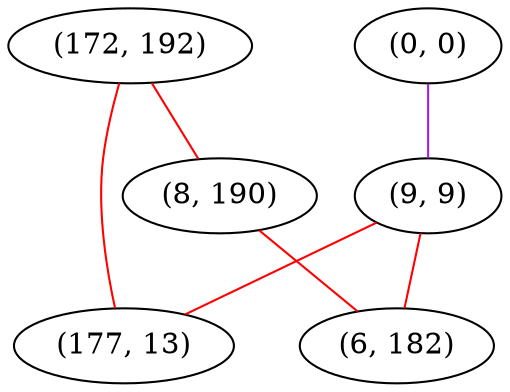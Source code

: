 graph "" {
"(0, 0)";
"(172, 192)";
"(9, 9)";
"(8, 190)";
"(6, 182)";
"(177, 13)";
"(0, 0)" -- "(9, 9)"  [color=purple, key=0, weight=4];
"(172, 192)" -- "(8, 190)"  [color=red, key=0, weight=1];
"(172, 192)" -- "(177, 13)"  [color=red, key=0, weight=1];
"(9, 9)" -- "(177, 13)"  [color=red, key=0, weight=1];
"(9, 9)" -- "(6, 182)"  [color=red, key=0, weight=1];
"(8, 190)" -- "(6, 182)"  [color=red, key=0, weight=1];
}
